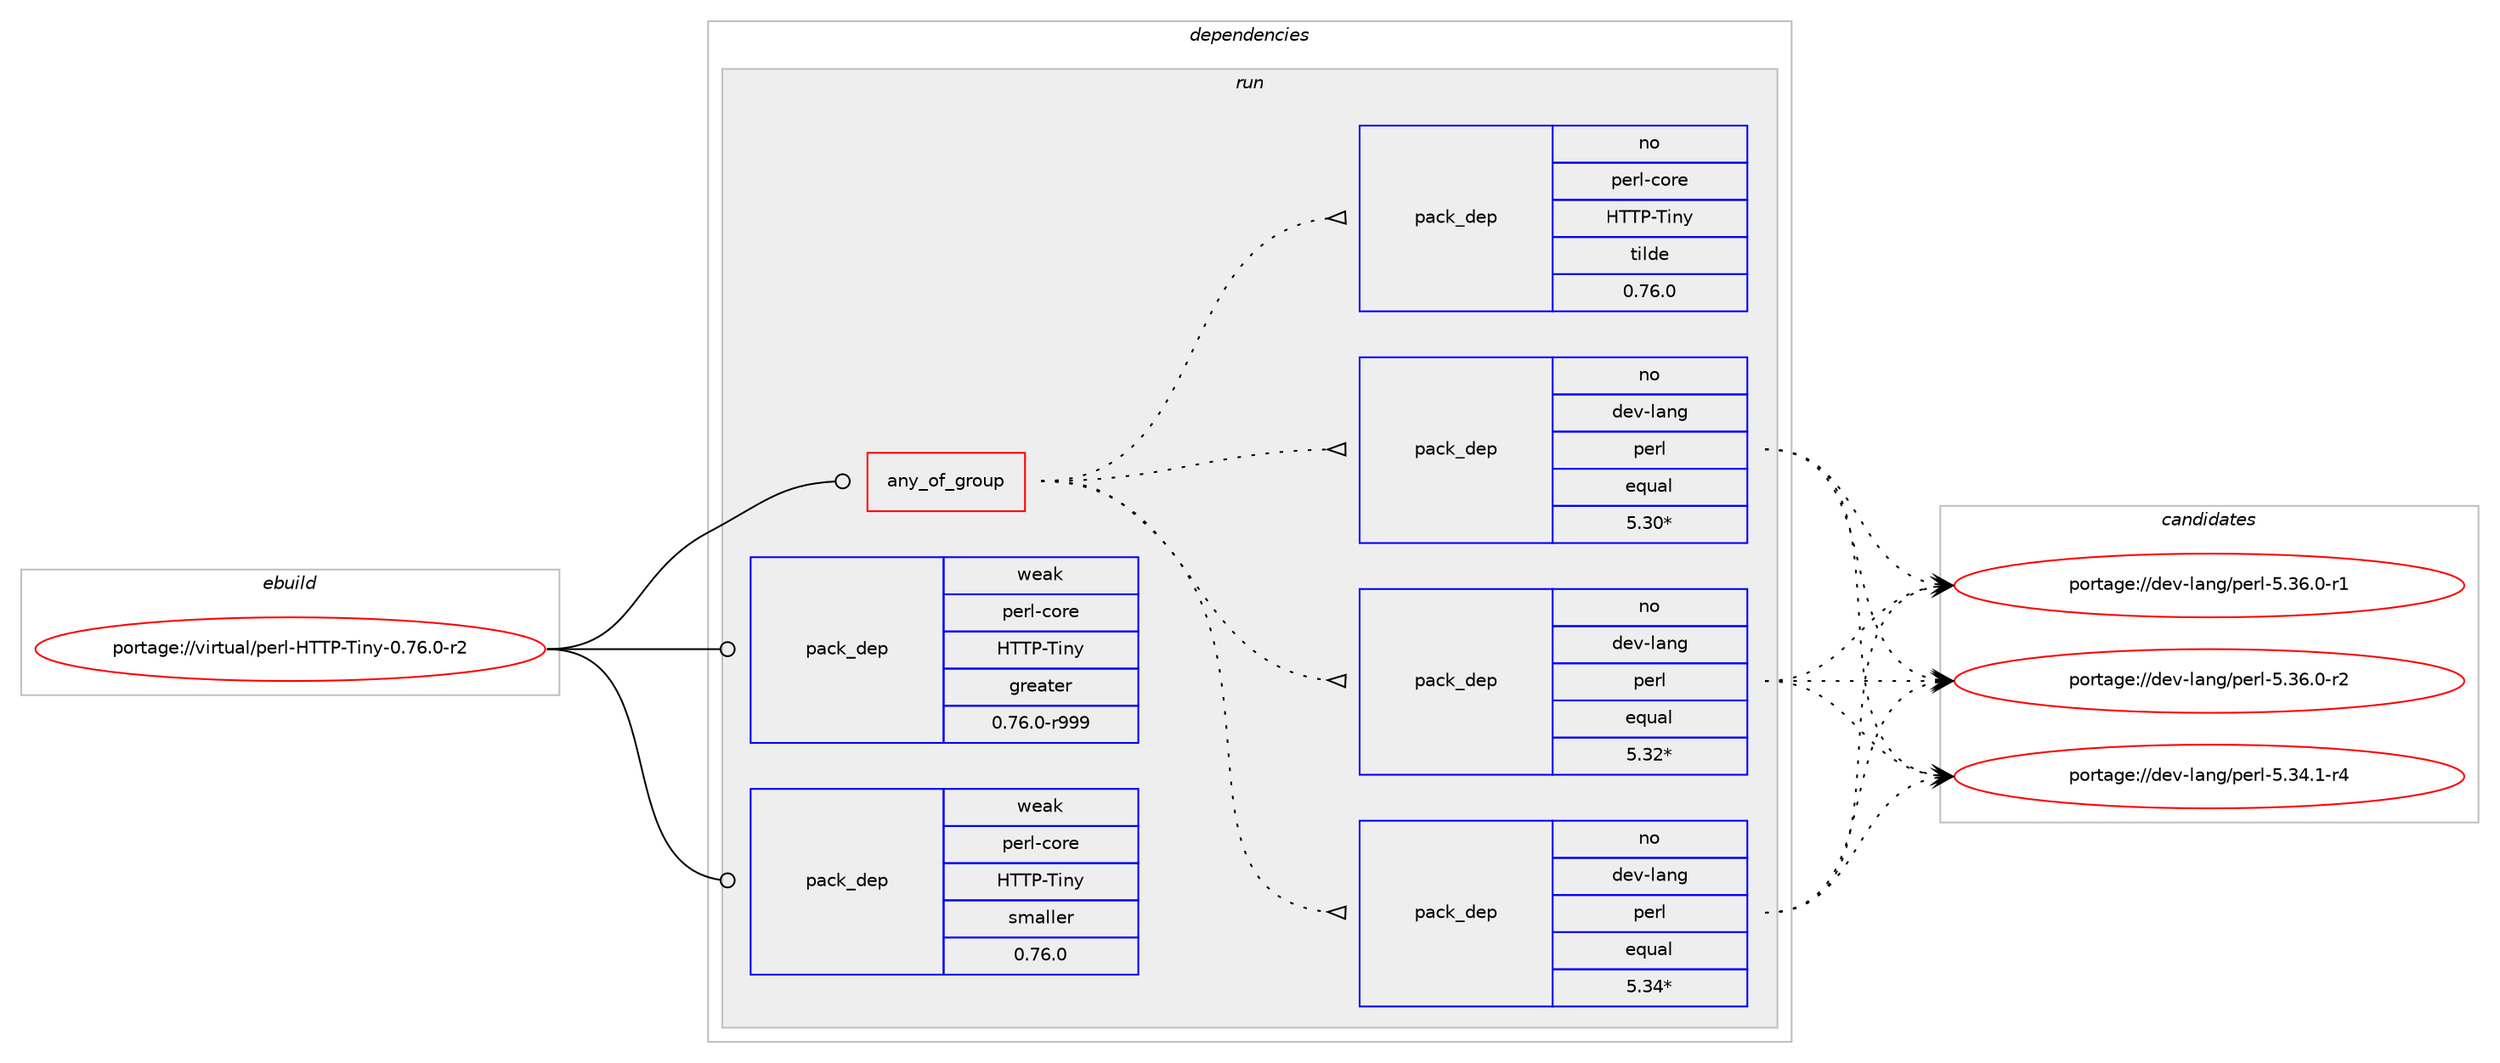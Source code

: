digraph prolog {

# *************
# Graph options
# *************

newrank=true;
concentrate=true;
compound=true;
graph [rankdir=LR,fontname=Helvetica,fontsize=10,ranksep=1.5];#, ranksep=2.5, nodesep=0.2];
edge  [arrowhead=vee];
node  [fontname=Helvetica,fontsize=10];

# **********
# The ebuild
# **********

subgraph cluster_leftcol {
color=gray;
rank=same;
label=<<i>ebuild</i>>;
id [label="portage://virtual/perl-HTTP-Tiny-0.76.0-r2", color=red, width=4, href="../virtual/perl-HTTP-Tiny-0.76.0-r2.svg"];
}

# ****************
# The dependencies
# ****************

subgraph cluster_midcol {
color=gray;
label=<<i>dependencies</i>>;
subgraph cluster_compile {
fillcolor="#eeeeee";
style=filled;
label=<<i>compile</i>>;
}
subgraph cluster_compileandrun {
fillcolor="#eeeeee";
style=filled;
label=<<i>compile and run</i>>;
}
subgraph cluster_run {
fillcolor="#eeeeee";
style=filled;
label=<<i>run</i>>;
subgraph any86 {
dependency8175 [label=<<TABLE BORDER="0" CELLBORDER="1" CELLSPACING="0" CELLPADDING="4"><TR><TD CELLPADDING="10">any_of_group</TD></TR></TABLE>>, shape=none, color=red];subgraph pack2868 {
dependency8176 [label=<<TABLE BORDER="0" CELLBORDER="1" CELLSPACING="0" CELLPADDING="4" WIDTH="220"><TR><TD ROWSPAN="6" CELLPADDING="30">pack_dep</TD></TR><TR><TD WIDTH="110">no</TD></TR><TR><TD>dev-lang</TD></TR><TR><TD>perl</TD></TR><TR><TD>equal</TD></TR><TR><TD>5.34*</TD></TR></TABLE>>, shape=none, color=blue];
}
dependency8175:e -> dependency8176:w [weight=20,style="dotted",arrowhead="oinv"];
subgraph pack2869 {
dependency8177 [label=<<TABLE BORDER="0" CELLBORDER="1" CELLSPACING="0" CELLPADDING="4" WIDTH="220"><TR><TD ROWSPAN="6" CELLPADDING="30">pack_dep</TD></TR><TR><TD WIDTH="110">no</TD></TR><TR><TD>dev-lang</TD></TR><TR><TD>perl</TD></TR><TR><TD>equal</TD></TR><TR><TD>5.32*</TD></TR></TABLE>>, shape=none, color=blue];
}
dependency8175:e -> dependency8177:w [weight=20,style="dotted",arrowhead="oinv"];
subgraph pack2870 {
dependency8178 [label=<<TABLE BORDER="0" CELLBORDER="1" CELLSPACING="0" CELLPADDING="4" WIDTH="220"><TR><TD ROWSPAN="6" CELLPADDING="30">pack_dep</TD></TR><TR><TD WIDTH="110">no</TD></TR><TR><TD>dev-lang</TD></TR><TR><TD>perl</TD></TR><TR><TD>equal</TD></TR><TR><TD>5.30*</TD></TR></TABLE>>, shape=none, color=blue];
}
dependency8175:e -> dependency8178:w [weight=20,style="dotted",arrowhead="oinv"];
subgraph pack2871 {
dependency8179 [label=<<TABLE BORDER="0" CELLBORDER="1" CELLSPACING="0" CELLPADDING="4" WIDTH="220"><TR><TD ROWSPAN="6" CELLPADDING="30">pack_dep</TD></TR><TR><TD WIDTH="110">no</TD></TR><TR><TD>perl-core</TD></TR><TR><TD>HTTP-Tiny</TD></TR><TR><TD>tilde</TD></TR><TR><TD>0.76.0</TD></TR></TABLE>>, shape=none, color=blue];
}
dependency8175:e -> dependency8179:w [weight=20,style="dotted",arrowhead="oinv"];
}
id:e -> dependency8175:w [weight=20,style="solid",arrowhead="odot"];
# *** BEGIN UNKNOWN DEPENDENCY TYPE (TODO) ***
# id -> package_dependency(portage://virtual/perl-HTTP-Tiny-0.76.0-r2,run,no,dev-lang,perl,none,[,,],any_same_slot,[])
# *** END UNKNOWN DEPENDENCY TYPE (TODO) ***

subgraph pack2872 {
dependency8180 [label=<<TABLE BORDER="0" CELLBORDER="1" CELLSPACING="0" CELLPADDING="4" WIDTH="220"><TR><TD ROWSPAN="6" CELLPADDING="30">pack_dep</TD></TR><TR><TD WIDTH="110">weak</TD></TR><TR><TD>perl-core</TD></TR><TR><TD>HTTP-Tiny</TD></TR><TR><TD>greater</TD></TR><TR><TD>0.76.0-r999</TD></TR></TABLE>>, shape=none, color=blue];
}
id:e -> dependency8180:w [weight=20,style="solid",arrowhead="odot"];
subgraph pack2873 {
dependency8181 [label=<<TABLE BORDER="0" CELLBORDER="1" CELLSPACING="0" CELLPADDING="4" WIDTH="220"><TR><TD ROWSPAN="6" CELLPADDING="30">pack_dep</TD></TR><TR><TD WIDTH="110">weak</TD></TR><TR><TD>perl-core</TD></TR><TR><TD>HTTP-Tiny</TD></TR><TR><TD>smaller</TD></TR><TR><TD>0.76.0</TD></TR></TABLE>>, shape=none, color=blue];
}
id:e -> dependency8181:w [weight=20,style="solid",arrowhead="odot"];
}
}

# **************
# The candidates
# **************

subgraph cluster_choices {
rank=same;
color=gray;
label=<<i>candidates</i>>;

subgraph choice2868 {
color=black;
nodesep=1;
choice100101118451089711010347112101114108455346515246494511452 [label="portage://dev-lang/perl-5.34.1-r4", color=red, width=4,href="../dev-lang/perl-5.34.1-r4.svg"];
choice100101118451089711010347112101114108455346515446484511449 [label="portage://dev-lang/perl-5.36.0-r1", color=red, width=4,href="../dev-lang/perl-5.36.0-r1.svg"];
choice100101118451089711010347112101114108455346515446484511450 [label="portage://dev-lang/perl-5.36.0-r2", color=red, width=4,href="../dev-lang/perl-5.36.0-r2.svg"];
dependency8176:e -> choice100101118451089711010347112101114108455346515246494511452:w [style=dotted,weight="100"];
dependency8176:e -> choice100101118451089711010347112101114108455346515446484511449:w [style=dotted,weight="100"];
dependency8176:e -> choice100101118451089711010347112101114108455346515446484511450:w [style=dotted,weight="100"];
}
subgraph choice2869 {
color=black;
nodesep=1;
choice100101118451089711010347112101114108455346515246494511452 [label="portage://dev-lang/perl-5.34.1-r4", color=red, width=4,href="../dev-lang/perl-5.34.1-r4.svg"];
choice100101118451089711010347112101114108455346515446484511449 [label="portage://dev-lang/perl-5.36.0-r1", color=red, width=4,href="../dev-lang/perl-5.36.0-r1.svg"];
choice100101118451089711010347112101114108455346515446484511450 [label="portage://dev-lang/perl-5.36.0-r2", color=red, width=4,href="../dev-lang/perl-5.36.0-r2.svg"];
dependency8177:e -> choice100101118451089711010347112101114108455346515246494511452:w [style=dotted,weight="100"];
dependency8177:e -> choice100101118451089711010347112101114108455346515446484511449:w [style=dotted,weight="100"];
dependency8177:e -> choice100101118451089711010347112101114108455346515446484511450:w [style=dotted,weight="100"];
}
subgraph choice2870 {
color=black;
nodesep=1;
choice100101118451089711010347112101114108455346515246494511452 [label="portage://dev-lang/perl-5.34.1-r4", color=red, width=4,href="../dev-lang/perl-5.34.1-r4.svg"];
choice100101118451089711010347112101114108455346515446484511449 [label="portage://dev-lang/perl-5.36.0-r1", color=red, width=4,href="../dev-lang/perl-5.36.0-r1.svg"];
choice100101118451089711010347112101114108455346515446484511450 [label="portage://dev-lang/perl-5.36.0-r2", color=red, width=4,href="../dev-lang/perl-5.36.0-r2.svg"];
dependency8178:e -> choice100101118451089711010347112101114108455346515246494511452:w [style=dotted,weight="100"];
dependency8178:e -> choice100101118451089711010347112101114108455346515446484511449:w [style=dotted,weight="100"];
dependency8178:e -> choice100101118451089711010347112101114108455346515446484511450:w [style=dotted,weight="100"];
}
subgraph choice2871 {
color=black;
nodesep=1;
}
subgraph choice2872 {
color=black;
nodesep=1;
}
subgraph choice2873 {
color=black;
nodesep=1;
}
}

}
